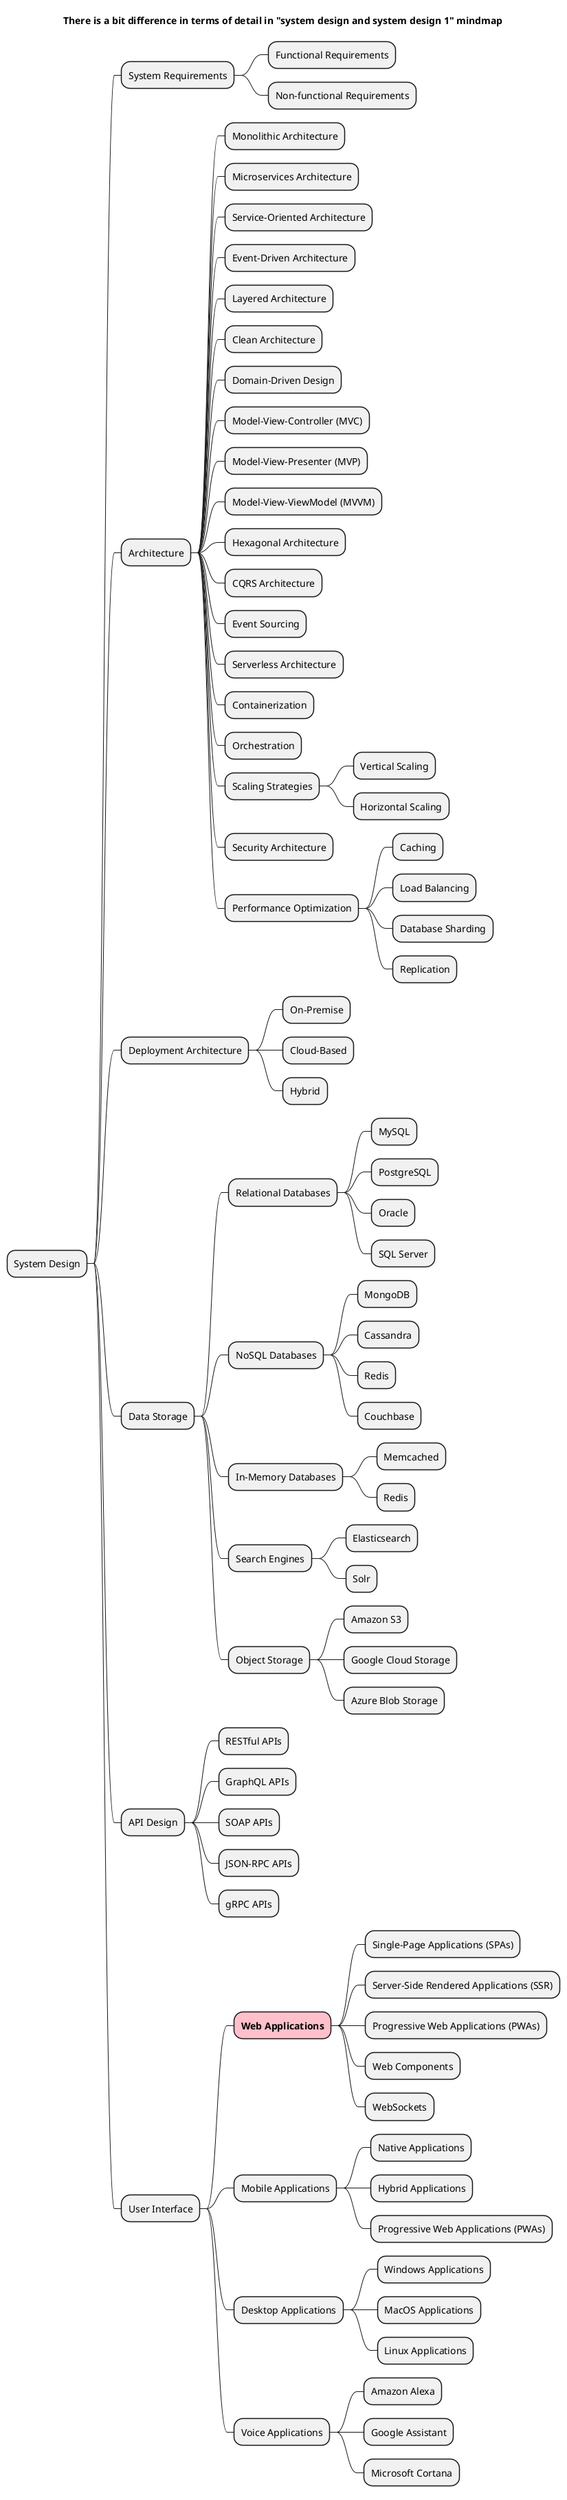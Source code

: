 
@startmindmap
title There is a bit difference in terms of detail in "system design and system design 1" mindmap
* System Design
** System Requirements
*** Functional Requirements
*** Non-functional Requirements
** Architecture
*** Monolithic Architecture
*** Microservices Architecture
*** Service-Oriented Architecture
*** Event-Driven Architecture
*** Layered Architecture
*** Clean Architecture
*** Domain-Driven Design
*** Model-View-Controller (MVC)
*** Model-View-Presenter (MVP)
*** Model-View-ViewModel (MVVM)
*** Hexagonal Architecture
*** CQRS Architecture
*** Event Sourcing
*** Serverless Architecture
*** Containerization
*** Orchestration
*** Scaling Strategies
**** Vertical Scaling
**** Horizontal Scaling
*** Security Architecture
*** Performance Optimization
**** Caching
**** Load Balancing
**** Database Sharding
**** Replication
** Deployment Architecture
*** On-Premise
*** Cloud-Based
*** Hybrid
** Data Storage
*** Relational Databases
**** MySQL
**** PostgreSQL
**** Oracle
**** SQL Server
*** NoSQL Databases
**** MongoDB
**** Cassandra
**** Redis
**** Couchbase
*** In-Memory Databases
**** Memcached
**** Redis
*** Search Engines
**** Elasticsearch
**** Solr
*** Object Storage
**** Amazon S3
**** Google Cloud Storage
**** Azure Blob Storage
** API Design
*** RESTful APIs
*** GraphQL APIs
*** SOAP APIs
*** JSON-RPC APIs
*** gRPC APIs
** User Interface
***[#pink] **Web Applications**
**** Single-Page Applications (SPAs)
**** Server-Side Rendered Applications (SSR)
**** Progressive Web Applications (PWAs)
**** Web Components
**** WebSockets
*** Mobile Applications
**** Native Applications
**** Hybrid Applications
**** Progressive Web Applications (PWAs)
*** Desktop Applications
**** Windows Applications
**** MacOS Applications
**** Linux Applications
*** Voice Applications
**** Amazon Alexa
**** Google Assistant
**** Microsoft Cortana
@endmindmap


